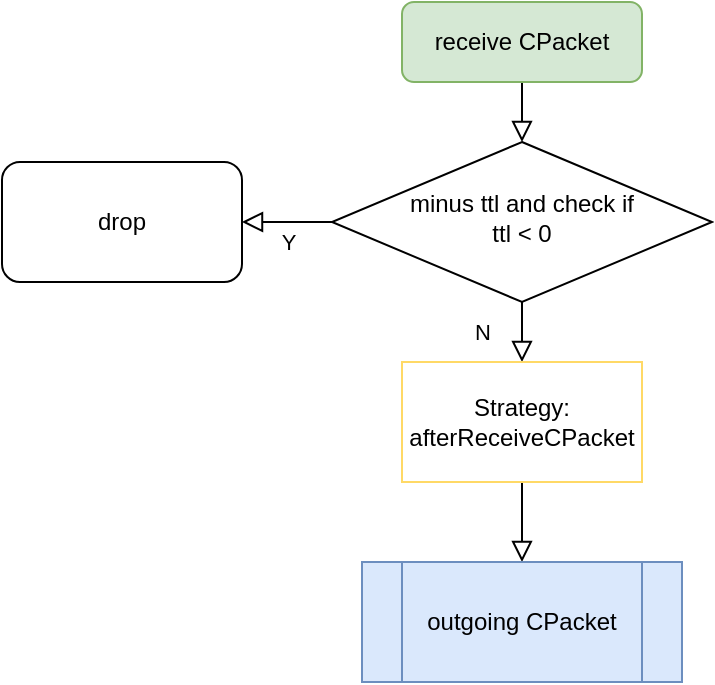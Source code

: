 <mxfile version="14.1.8" type="device"><diagram id="C5RBs43oDa-KdzZeNtuy" name="Page-1"><mxGraphModel dx="1773" dy="672" grid="1" gridSize="10" guides="1" tooltips="1" connect="1" arrows="1" fold="1" page="1" pageScale="1" pageWidth="827" pageHeight="1169" math="0" shadow="0"><root><mxCell id="WIyWlLk6GJQsqaUBKTNV-0"/><mxCell id="WIyWlLk6GJQsqaUBKTNV-1" parent="WIyWlLk6GJQsqaUBKTNV-0"/><mxCell id="F6d9AgVNSDivkZrSRSEI-34" value="" style="rounded=0;html=1;jettySize=auto;orthogonalLoop=1;fontSize=11;endArrow=block;endFill=0;endSize=8;strokeWidth=1;shadow=0;labelBackgroundColor=none;edgeStyle=orthogonalEdgeStyle;" edge="1" parent="WIyWlLk6GJQsqaUBKTNV-1" source="F6d9AgVNSDivkZrSRSEI-35" target="F6d9AgVNSDivkZrSRSEI-38"><mxGeometry relative="1" as="geometry"/></mxCell><mxCell id="F6d9AgVNSDivkZrSRSEI-35" value="receive CPacket" style="rounded=1;whiteSpace=wrap;html=1;fontSize=12;glass=0;strokeWidth=1;shadow=0;fillColor=#d5e8d4;strokeColor=#82b366;" vertex="1" parent="WIyWlLk6GJQsqaUBKTNV-1"><mxGeometry x="170" y="90" width="120" height="40" as="geometry"/></mxCell><mxCell id="F6d9AgVNSDivkZrSRSEI-36" value="N" style="rounded=0;html=1;jettySize=auto;orthogonalLoop=1;fontSize=11;endArrow=block;endFill=0;endSize=8;strokeWidth=1;shadow=0;labelBackgroundColor=none;edgeStyle=orthogonalEdgeStyle;entryX=0.5;entryY=0;entryDx=0;entryDy=0;" edge="1" parent="WIyWlLk6GJQsqaUBKTNV-1" source="F6d9AgVNSDivkZrSRSEI-38" target="F6d9AgVNSDivkZrSRSEI-69"><mxGeometry y="20" relative="1" as="geometry"><mxPoint as="offset"/><mxPoint x="230" y="270" as="targetPoint"/></mxGeometry></mxCell><mxCell id="F6d9AgVNSDivkZrSRSEI-37" value="Y" style="edgeStyle=orthogonalEdgeStyle;rounded=0;html=1;jettySize=auto;orthogonalLoop=1;fontSize=11;endArrow=block;endFill=0;endSize=8;strokeWidth=1;shadow=0;labelBackgroundColor=none;entryX=1;entryY=0.5;entryDx=0;entryDy=0;" edge="1" parent="WIyWlLk6GJQsqaUBKTNV-1" source="F6d9AgVNSDivkZrSRSEI-38" target="F6d9AgVNSDivkZrSRSEI-68"><mxGeometry y="10" relative="1" as="geometry"><mxPoint as="offset"/><mxPoint x="100" y="200" as="targetPoint"/></mxGeometry></mxCell><mxCell id="F6d9AgVNSDivkZrSRSEI-38" value="minus ttl and check if&lt;br&gt;ttl &amp;lt; 0" style="rhombus;whiteSpace=wrap;html=1;shadow=0;fontFamily=Helvetica;fontSize=12;align=center;strokeWidth=1;spacing=6;spacingTop=-4;" vertex="1" parent="WIyWlLk6GJQsqaUBKTNV-1"><mxGeometry x="135" y="160" width="190" height="80" as="geometry"/></mxCell><mxCell id="F6d9AgVNSDivkZrSRSEI-68" value="drop" style="rounded=1;whiteSpace=wrap;html=1;" vertex="1" parent="WIyWlLk6GJQsqaUBKTNV-1"><mxGeometry x="-30" y="170" width="120" height="60" as="geometry"/></mxCell><mxCell id="F6d9AgVNSDivkZrSRSEI-78" style="edgeStyle=orthogonalEdgeStyle;rounded=0;orthogonalLoop=1;jettySize=auto;html=1;exitX=0.5;exitY=1;exitDx=0;exitDy=0;entryX=0.5;entryY=0;entryDx=0;entryDy=0;shadow=0;strokeWidth=1;labelBackgroundColor=none;endFill=0;endArrow=block;endSize=8;" edge="1" parent="WIyWlLk6GJQsqaUBKTNV-1" source="F6d9AgVNSDivkZrSRSEI-69" target="F6d9AgVNSDivkZrSRSEI-71"><mxGeometry relative="1" as="geometry"/></mxCell><mxCell id="F6d9AgVNSDivkZrSRSEI-69" value="Strategy: afterReceiveCPacket" style="rounded=0;whiteSpace=wrap;html=1;strokeColor=#FFD966;" vertex="1" parent="WIyWlLk6GJQsqaUBKTNV-1"><mxGeometry x="170" y="270" width="120" height="60" as="geometry"/></mxCell><mxCell id="F6d9AgVNSDivkZrSRSEI-70" value="" style="group" vertex="1" connectable="0" parent="WIyWlLk6GJQsqaUBKTNV-1"><mxGeometry x="150" y="370" width="160" height="60" as="geometry"/></mxCell><mxCell id="F6d9AgVNSDivkZrSRSEI-71" value="outgoing CPacket" style="rounded=0;whiteSpace=wrap;html=1;fillColor=#dae8fc;strokeColor=#6c8ebf;" vertex="1" parent="F6d9AgVNSDivkZrSRSEI-70"><mxGeometry x="20" width="120" height="60" as="geometry"/></mxCell><mxCell id="F6d9AgVNSDivkZrSRSEI-72" value="" style="rounded=0;whiteSpace=wrap;html=1;fillColor=#dae8fc;strokeColor=#6c8ebf;" vertex="1" parent="F6d9AgVNSDivkZrSRSEI-70"><mxGeometry width="20" height="60" as="geometry"/></mxCell><mxCell id="F6d9AgVNSDivkZrSRSEI-73" value="" style="rounded=0;whiteSpace=wrap;html=1;fillColor=#dae8fc;strokeColor=#6c8ebf;" vertex="1" parent="F6d9AgVNSDivkZrSRSEI-70"><mxGeometry x="140" width="20" height="60" as="geometry"/></mxCell></root></mxGraphModel></diagram></mxfile>